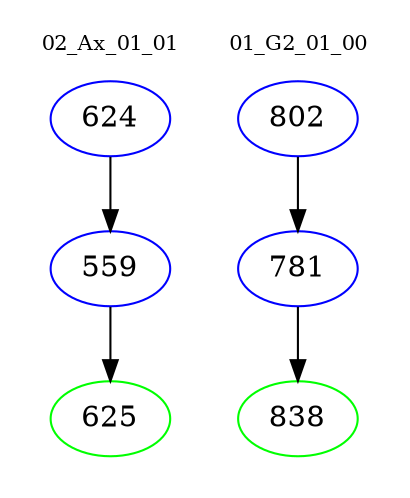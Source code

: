 digraph{
subgraph cluster_0 {
color = white
label = "02_Ax_01_01";
fontsize=10;
T0_624 [label="624", color="blue"]
T0_624 -> T0_559 [color="black"]
T0_559 [label="559", color="blue"]
T0_559 -> T0_625 [color="black"]
T0_625 [label="625", color="green"]
}
subgraph cluster_1 {
color = white
label = "01_G2_01_00";
fontsize=10;
T1_802 [label="802", color="blue"]
T1_802 -> T1_781 [color="black"]
T1_781 [label="781", color="blue"]
T1_781 -> T1_838 [color="black"]
T1_838 [label="838", color="green"]
}
}

